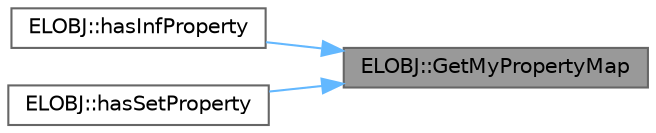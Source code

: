 digraph "ELOBJ::GetMyPropertyMap"
{
 // LATEX_PDF_SIZE
  bgcolor="transparent";
  edge [fontname=Helvetica,fontsize=10,labelfontname=Helvetica,labelfontsize=10];
  node [fontname=Helvetica,fontsize=10,shape=box,height=0.2,width=0.4];
  rankdir="RL";
  Node1 [label="ELOBJ::GetMyPropertyMap",height=0.2,width=0.4,color="gray40", fillcolor="grey60", style="filled", fontcolor="black",tooltip="Profile(0x9d, 0x9e, 0x9f)を計算して 個数 + EPCsの形で返す（個数はPDCではないことに注意）"];
  Node1 -> Node2 [dir="back",color="steelblue1",style="solid"];
  Node2 [label="ELOBJ::hasInfProperty",height=0.2,width=0.4,color="grey40", fillcolor="white", style="filled",URL="$class_e_l_o_b_j.html#ad5b66b3e3b3659afec58cbff221a8f41",tooltip="指定のEPCがINF必須かどうか"];
  Node1 -> Node3 [dir="back",color="steelblue1",style="solid"];
  Node3 [label="ELOBJ::hasSetProperty",height=0.2,width=0.4,color="grey40", fillcolor="white", style="filled",URL="$class_e_l_o_b_j.html#aa1b06695687ad009d29bc9a0343fb1ad",tooltip="指定のEPCがSet可能かどうか"];
}
